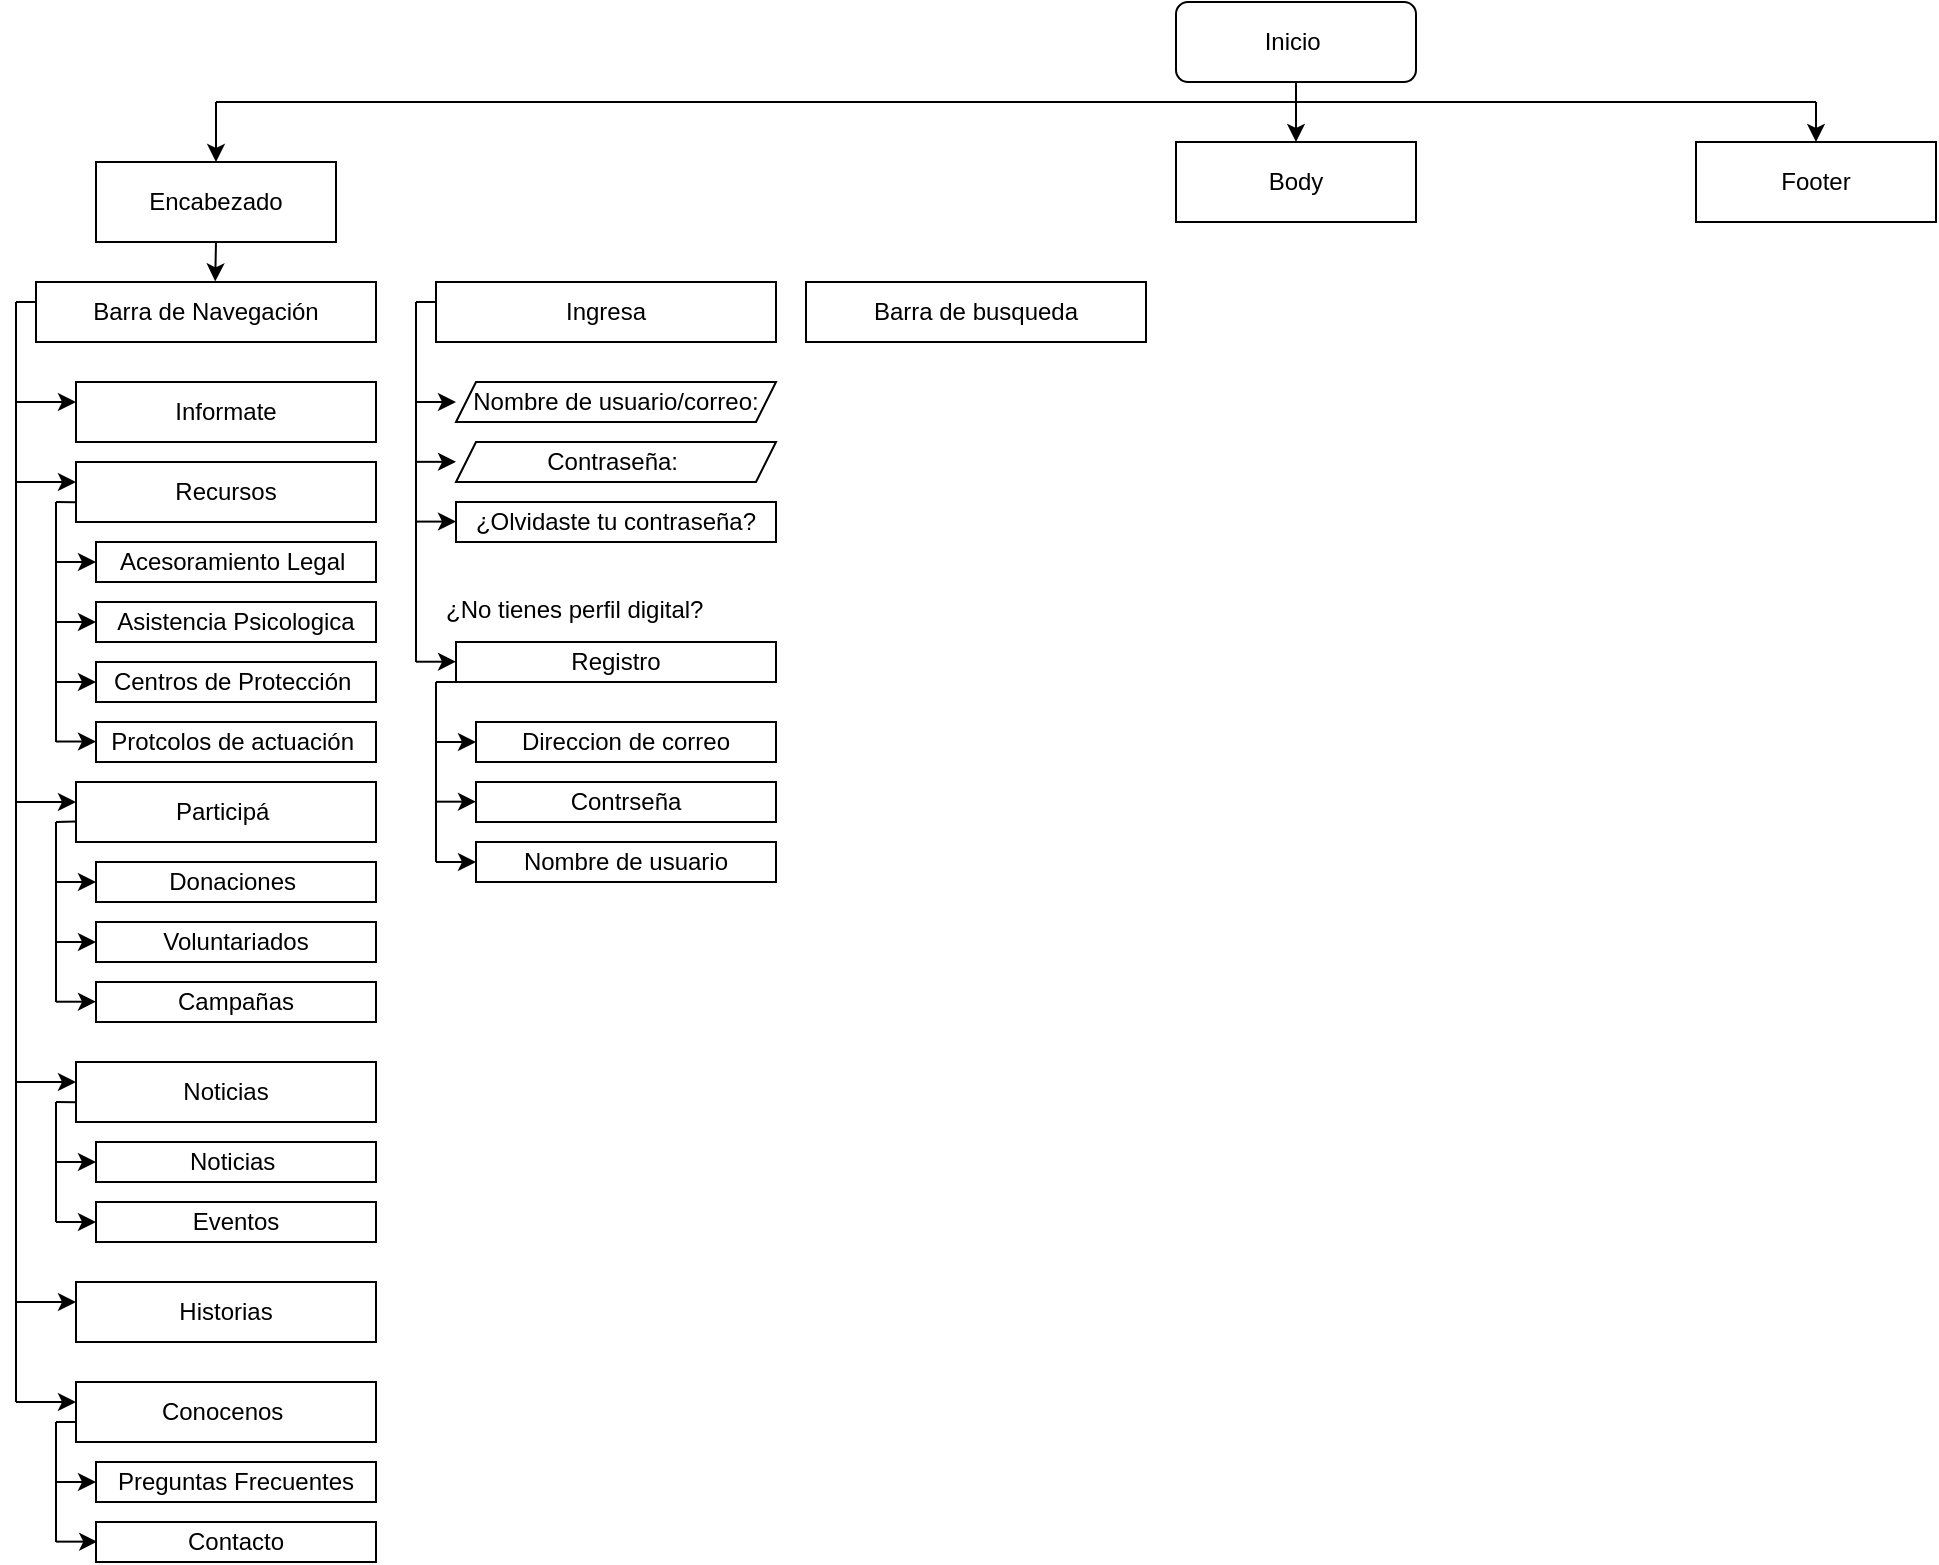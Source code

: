 <mxfile>
    <diagram id="cv5FoXA2a4qS8OeoLavu" name="Page-1">
        <mxGraphModel dx="274" dy="259" grid="1" gridSize="10" guides="1" tooltips="1" connect="1" arrows="1" fold="1" page="1" pageScale="1" pageWidth="1169" pageHeight="827" math="0" shadow="0">
            <root>
                <mxCell id="0"/>
                <mxCell id="1" parent="0"/>
                <mxCell id="2" value="Inicio&amp;nbsp;" style="rounded=1;whiteSpace=wrap;html=1;" parent="1" vertex="1">
                    <mxGeometry x="600" y="10" width="120" height="40" as="geometry"/>
                </mxCell>
                <mxCell id="3" value="Encabezado" style="rounded=0;whiteSpace=wrap;html=1;" parent="1" vertex="1">
                    <mxGeometry x="60" y="90" width="120" height="40" as="geometry"/>
                </mxCell>
                <mxCell id="4" value="Body" style="rounded=0;whiteSpace=wrap;html=1;" parent="1" vertex="1">
                    <mxGeometry x="600" y="80" width="120" height="40" as="geometry"/>
                </mxCell>
                <mxCell id="5" value="Footer" style="rounded=0;whiteSpace=wrap;html=1;" parent="1" vertex="1">
                    <mxGeometry x="860" y="80" width="120" height="40" as="geometry"/>
                </mxCell>
                <mxCell id="6" value="Barra de Navegación" style="rounded=0;whiteSpace=wrap;html=1;" parent="1" vertex="1">
                    <mxGeometry x="30" y="150" width="170" height="30" as="geometry"/>
                </mxCell>
                <mxCell id="7" value="Informate" style="rounded=0;whiteSpace=wrap;html=1;" parent="1" vertex="1">
                    <mxGeometry x="50" y="200" width="150" height="30" as="geometry"/>
                </mxCell>
                <mxCell id="10" value="Participá&amp;nbsp;" style="rounded=0;whiteSpace=wrap;html=1;" parent="1" vertex="1">
                    <mxGeometry x="50" y="400" width="150" height="30" as="geometry"/>
                </mxCell>
                <mxCell id="11" value="Conocenos&amp;nbsp;" style="rounded=0;whiteSpace=wrap;html=1;" parent="1" vertex="1">
                    <mxGeometry x="50" y="700" width="150" height="30" as="geometry"/>
                </mxCell>
                <mxCell id="12" value="Preguntas Frecuentes" style="rounded=0;whiteSpace=wrap;html=1;" parent="1" vertex="1">
                    <mxGeometry x="60" y="740" width="140" height="20" as="geometry"/>
                </mxCell>
                <mxCell id="15" value="Contacto" style="rounded=0;whiteSpace=wrap;html=1;" parent="1" vertex="1">
                    <mxGeometry x="60" y="770" width="140" height="20" as="geometry"/>
                </mxCell>
                <mxCell id="16" value="" style="endArrow=none;html=1;" parent="1" edge="1">
                    <mxGeometry width="50" height="50" relative="1" as="geometry">
                        <mxPoint x="40" y="720" as="sourcePoint"/>
                        <mxPoint x="50" y="720" as="targetPoint"/>
                    </mxGeometry>
                </mxCell>
                <mxCell id="17" value="" style="endArrow=none;html=1;" parent="1" edge="1">
                    <mxGeometry width="50" height="50" relative="1" as="geometry">
                        <mxPoint x="40" y="780" as="sourcePoint"/>
                        <mxPoint x="40" y="720" as="targetPoint"/>
                    </mxGeometry>
                </mxCell>
                <mxCell id="18" value="" style="endArrow=classic;html=1;entryX=0;entryY=0.5;entryDx=0;entryDy=0;" parent="1" target="12" edge="1">
                    <mxGeometry width="50" height="50" relative="1" as="geometry">
                        <mxPoint x="40" y="750" as="sourcePoint"/>
                        <mxPoint x="60" y="760" as="targetPoint"/>
                        <Array as="points">
                            <mxPoint x="60" y="750"/>
                        </Array>
                    </mxGeometry>
                </mxCell>
                <mxCell id="19" value="" style="endArrow=classic;html=1;" parent="1" edge="1">
                    <mxGeometry width="50" height="50" relative="1" as="geometry">
                        <mxPoint x="40" y="779.82" as="sourcePoint"/>
                        <mxPoint x="60" y="780" as="targetPoint"/>
                        <Array as="points">
                            <mxPoint x="60.6" y="779.82"/>
                        </Array>
                    </mxGeometry>
                </mxCell>
                <mxCell id="20" value="Donaciones&amp;nbsp;" style="rounded=0;whiteSpace=wrap;html=1;" parent="1" vertex="1">
                    <mxGeometry x="60" y="440" width="140" height="20" as="geometry"/>
                </mxCell>
                <mxCell id="21" value="Voluntariados" style="rounded=0;whiteSpace=wrap;html=1;" parent="1" vertex="1">
                    <mxGeometry x="60" y="470" width="140" height="20" as="geometry"/>
                </mxCell>
                <mxCell id="22" value="" style="endArrow=none;html=1;" parent="1" edge="1">
                    <mxGeometry width="50" height="50" relative="1" as="geometry">
                        <mxPoint x="40" y="510" as="sourcePoint"/>
                        <mxPoint x="40" y="420" as="targetPoint"/>
                    </mxGeometry>
                </mxCell>
                <mxCell id="24" value="" style="endArrow=none;html=1;entryX=-0.001;entryY=0.659;entryDx=0;entryDy=0;entryPerimeter=0;" parent="1" target="10" edge="1">
                    <mxGeometry width="50" height="50" relative="1" as="geometry">
                        <mxPoint x="40" y="420" as="sourcePoint"/>
                        <mxPoint x="90" y="460" as="targetPoint"/>
                    </mxGeometry>
                </mxCell>
                <mxCell id="25" value="" style="endArrow=classic;html=1;entryX=0;entryY=0.5;entryDx=0;entryDy=0;" parent="1" target="20" edge="1">
                    <mxGeometry width="50" height="50" relative="1" as="geometry">
                        <mxPoint x="40" y="450" as="sourcePoint"/>
                        <mxPoint x="80" y="420" as="targetPoint"/>
                    </mxGeometry>
                </mxCell>
                <mxCell id="26" value="" style="endArrow=classic;html=1;entryX=0;entryY=0.5;entryDx=0;entryDy=0;" parent="1" target="21" edge="1">
                    <mxGeometry width="50" height="50" relative="1" as="geometry">
                        <mxPoint x="40" y="480" as="sourcePoint"/>
                        <mxPoint x="50" y="450" as="targetPoint"/>
                    </mxGeometry>
                </mxCell>
                <mxCell id="27" value="Recursos" style="rounded=0;whiteSpace=wrap;html=1;" parent="1" vertex="1">
                    <mxGeometry x="50" y="240" width="150" height="30" as="geometry"/>
                </mxCell>
                <mxCell id="28" value="Historias" style="rounded=0;whiteSpace=wrap;html=1;" parent="1" vertex="1">
                    <mxGeometry x="50" y="650" width="150" height="30" as="geometry"/>
                </mxCell>
                <mxCell id="29" value="Noticias" style="rounded=0;whiteSpace=wrap;html=1;" parent="1" vertex="1">
                    <mxGeometry x="50" y="540" width="150" height="30" as="geometry"/>
                </mxCell>
                <mxCell id="30" value="Acesoramiento Legal&amp;nbsp;" style="rounded=0;whiteSpace=wrap;html=1;" parent="1" vertex="1">
                    <mxGeometry x="60" y="280" width="140" height="20" as="geometry"/>
                </mxCell>
                <mxCell id="31" value="Asistencia Psicologica" style="rounded=0;whiteSpace=wrap;html=1;" parent="1" vertex="1">
                    <mxGeometry x="60" y="310" width="140" height="20" as="geometry"/>
                </mxCell>
                <mxCell id="32" value="Centros de Protección&amp;nbsp;" style="rounded=0;whiteSpace=wrap;html=1;" parent="1" vertex="1">
                    <mxGeometry x="60" y="340" width="140" height="20" as="geometry"/>
                </mxCell>
                <mxCell id="33" value="" style="endArrow=none;html=1;entryX=-0.001;entryY=0.67;entryDx=0;entryDy=0;entryPerimeter=0;" parent="1" target="27" edge="1">
                    <mxGeometry width="50" height="50" relative="1" as="geometry">
                        <mxPoint x="40" y="260" as="sourcePoint"/>
                        <mxPoint x="50" y="250" as="targetPoint"/>
                    </mxGeometry>
                </mxCell>
                <mxCell id="34" value="" style="endArrow=none;html=1;" parent="1" edge="1">
                    <mxGeometry width="50" height="50" relative="1" as="geometry">
                        <mxPoint x="40" y="380" as="sourcePoint"/>
                        <mxPoint x="40" y="260" as="targetPoint"/>
                    </mxGeometry>
                </mxCell>
                <mxCell id="35" value="" style="endArrow=classic;html=1;entryX=0;entryY=0.5;entryDx=0;entryDy=0;" parent="1" target="30" edge="1">
                    <mxGeometry width="50" height="50" relative="1" as="geometry">
                        <mxPoint x="40" y="290" as="sourcePoint"/>
                        <mxPoint x="100" y="290" as="targetPoint"/>
                    </mxGeometry>
                </mxCell>
                <mxCell id="36" value="" style="endArrow=classic;html=1;" parent="1" target="31" edge="1">
                    <mxGeometry width="50" height="50" relative="1" as="geometry">
                        <mxPoint x="40" y="320" as="sourcePoint"/>
                        <mxPoint x="100" y="290" as="targetPoint"/>
                    </mxGeometry>
                </mxCell>
                <mxCell id="37" value="" style="endArrow=classic;html=1;entryX=0;entryY=0.5;entryDx=0;entryDy=0;" parent="1" target="32" edge="1">
                    <mxGeometry width="50" height="50" relative="1" as="geometry">
                        <mxPoint x="40" y="350" as="sourcePoint"/>
                        <mxPoint x="100" y="290" as="targetPoint"/>
                    </mxGeometry>
                </mxCell>
                <mxCell id="38" value="Campañas" style="rounded=0;whiteSpace=wrap;html=1;" parent="1" vertex="1">
                    <mxGeometry x="60" y="500" width="140" height="20" as="geometry"/>
                </mxCell>
                <mxCell id="39" value="" style="endArrow=classic;html=1;entryX=0;entryY=0.5;entryDx=0;entryDy=0;" parent="1" edge="1">
                    <mxGeometry width="50" height="50" relative="1" as="geometry">
                        <mxPoint x="40.0" y="509.86" as="sourcePoint"/>
                        <mxPoint x="60" y="509.86" as="targetPoint"/>
                    </mxGeometry>
                </mxCell>
                <mxCell id="41" value="Noticias&amp;nbsp;" style="rounded=0;whiteSpace=wrap;html=1;" parent="1" vertex="1">
                    <mxGeometry x="60" y="580" width="140" height="20" as="geometry"/>
                </mxCell>
                <mxCell id="42" value="Eventos" style="rounded=0;whiteSpace=wrap;html=1;" parent="1" vertex="1">
                    <mxGeometry x="60" y="610" width="140" height="20" as="geometry"/>
                </mxCell>
                <mxCell id="43" value="" style="endArrow=none;html=1;entryX=0.002;entryY=0.67;entryDx=0;entryDy=0;entryPerimeter=0;" parent="1" target="29" edge="1">
                    <mxGeometry width="50" height="50" relative="1" as="geometry">
                        <mxPoint x="40" y="560" as="sourcePoint"/>
                        <mxPoint x="180" y="560" as="targetPoint"/>
                    </mxGeometry>
                </mxCell>
                <mxCell id="44" value="" style="endArrow=none;html=1;" parent="1" edge="1">
                    <mxGeometry width="50" height="50" relative="1" as="geometry">
                        <mxPoint x="40" y="620" as="sourcePoint"/>
                        <mxPoint x="40" y="560" as="targetPoint"/>
                    </mxGeometry>
                </mxCell>
                <mxCell id="45" value="" style="endArrow=classic;html=1;entryX=0;entryY=0.5;entryDx=0;entryDy=0;" parent="1" target="41" edge="1">
                    <mxGeometry width="50" height="50" relative="1" as="geometry">
                        <mxPoint x="40" y="590" as="sourcePoint"/>
                        <mxPoint x="80" y="600" as="targetPoint"/>
                    </mxGeometry>
                </mxCell>
                <mxCell id="46" value="" style="endArrow=classic;html=1;entryX=0;entryY=0.5;entryDx=0;entryDy=0;" parent="1" target="42" edge="1">
                    <mxGeometry width="50" height="50" relative="1" as="geometry">
                        <mxPoint x="40" y="620" as="sourcePoint"/>
                        <mxPoint x="90" y="610" as="targetPoint"/>
                    </mxGeometry>
                </mxCell>
                <mxCell id="48" value="" style="endArrow=classic;html=1;entryX=0.527;entryY=-0.01;entryDx=0;entryDy=0;exitX=0.5;exitY=1;exitDx=0;exitDy=0;entryPerimeter=0;" parent="1" source="3" target="6" edge="1">
                    <mxGeometry width="50" height="50" relative="1" as="geometry">
                        <mxPoint x="220" y="160" as="sourcePoint"/>
                        <mxPoint x="270" y="110" as="targetPoint"/>
                    </mxGeometry>
                </mxCell>
                <mxCell id="49" value="" style="endArrow=none;html=1;entryX=-0.001;entryY=0.332;entryDx=0;entryDy=0;entryPerimeter=0;" parent="1" target="6" edge="1">
                    <mxGeometry width="50" height="50" relative="1" as="geometry">
                        <mxPoint x="20" y="160" as="sourcePoint"/>
                        <mxPoint x="380" y="340" as="targetPoint"/>
                    </mxGeometry>
                </mxCell>
                <mxCell id="50" value="" style="endArrow=none;html=1;" parent="1" edge="1">
                    <mxGeometry width="50" height="50" relative="1" as="geometry">
                        <mxPoint x="20" y="710" as="sourcePoint"/>
                        <mxPoint x="20" y="160" as="targetPoint"/>
                    </mxGeometry>
                </mxCell>
                <mxCell id="51" value="" style="endArrow=classic;html=1;" parent="1" edge="1">
                    <mxGeometry width="50" height="50" relative="1" as="geometry">
                        <mxPoint x="20" y="210" as="sourcePoint"/>
                        <mxPoint x="50" y="210" as="targetPoint"/>
                    </mxGeometry>
                </mxCell>
                <mxCell id="52" value="" style="endArrow=classic;html=1;" parent="1" edge="1">
                    <mxGeometry width="50" height="50" relative="1" as="geometry">
                        <mxPoint x="20" y="250" as="sourcePoint"/>
                        <mxPoint x="50" y="250" as="targetPoint"/>
                    </mxGeometry>
                </mxCell>
                <mxCell id="53" value="" style="endArrow=classic;html=1;" parent="1" edge="1">
                    <mxGeometry width="50" height="50" relative="1" as="geometry">
                        <mxPoint x="20" y="410" as="sourcePoint"/>
                        <mxPoint x="50" y="410" as="targetPoint"/>
                    </mxGeometry>
                </mxCell>
                <mxCell id="54" value="" style="endArrow=classic;html=1;" parent="1" edge="1">
                    <mxGeometry width="50" height="50" relative="1" as="geometry">
                        <mxPoint x="20" y="550" as="sourcePoint"/>
                        <mxPoint x="50" y="550" as="targetPoint"/>
                    </mxGeometry>
                </mxCell>
                <mxCell id="55" value="" style="endArrow=classic;html=1;" parent="1" edge="1">
                    <mxGeometry width="50" height="50" relative="1" as="geometry">
                        <mxPoint x="20" y="660" as="sourcePoint"/>
                        <mxPoint x="50" y="660" as="targetPoint"/>
                    </mxGeometry>
                </mxCell>
                <mxCell id="56" value="" style="endArrow=classic;html=1;" parent="1" edge="1">
                    <mxGeometry width="50" height="50" relative="1" as="geometry">
                        <mxPoint x="20" y="710" as="sourcePoint"/>
                        <mxPoint x="50" y="710" as="targetPoint"/>
                    </mxGeometry>
                </mxCell>
                <mxCell id="57" value="Protcolos de actuación&amp;nbsp;" style="rounded=0;whiteSpace=wrap;html=1;" vertex="1" parent="1">
                    <mxGeometry x="60" y="370" width="140" height="20" as="geometry"/>
                </mxCell>
                <mxCell id="58" value="" style="endArrow=classic;html=1;entryX=0;entryY=0.5;entryDx=0;entryDy=0;" edge="1" parent="1">
                    <mxGeometry width="50" height="50" relative="1" as="geometry">
                        <mxPoint x="40" y="379.76" as="sourcePoint"/>
                        <mxPoint x="60" y="379.76" as="targetPoint"/>
                    </mxGeometry>
                </mxCell>
                <mxCell id="59" value="Ingresa" style="rounded=0;whiteSpace=wrap;html=1;" vertex="1" parent="1">
                    <mxGeometry x="230" y="150" width="170" height="30" as="geometry"/>
                </mxCell>
                <mxCell id="60" value="Barra de busqueda" style="rounded=0;whiteSpace=wrap;html=1;" vertex="1" parent="1">
                    <mxGeometry x="415" y="150" width="170" height="30" as="geometry"/>
                </mxCell>
                <mxCell id="62" value="Nombre de usuario/correo:" style="shape=parallelogram;perimeter=parallelogramPerimeter;whiteSpace=wrap;html=1;fixedSize=1;size=10;" vertex="1" parent="1">
                    <mxGeometry x="240" y="200" width="160" height="20" as="geometry"/>
                </mxCell>
                <mxCell id="63" value="Contraseña:&amp;nbsp;" style="shape=parallelogram;perimeter=parallelogramPerimeter;whiteSpace=wrap;html=1;fixedSize=1;size=10;" vertex="1" parent="1">
                    <mxGeometry x="240" y="230" width="160" height="20" as="geometry"/>
                </mxCell>
                <mxCell id="66" value="¿Olvidaste tu contraseña?" style="rounded=0;whiteSpace=wrap;html=1;" vertex="1" parent="1">
                    <mxGeometry x="240" y="260" width="160" height="20" as="geometry"/>
                </mxCell>
                <mxCell id="67" value="&lt;h1&gt;&lt;span style=&quot;background-color: initial; font-size: 12px; font-weight: normal;&quot;&gt;¿No tienes perfil digital?&lt;/span&gt;&lt;br&gt;&lt;/h1&gt;" style="text;html=1;strokeColor=none;fillColor=none;spacing=5;spacingTop=-20;whiteSpace=wrap;overflow=hidden;rounded=0;" vertex="1" parent="1">
                    <mxGeometry x="230" y="290" width="155" height="40" as="geometry"/>
                </mxCell>
                <mxCell id="68" value="Registro" style="rounded=0;whiteSpace=wrap;html=1;" vertex="1" parent="1">
                    <mxGeometry x="240" y="330" width="160" height="20" as="geometry"/>
                </mxCell>
                <mxCell id="70" value="" style="endArrow=none;html=1;" edge="1" parent="1">
                    <mxGeometry width="50" height="50" relative="1" as="geometry">
                        <mxPoint x="220" y="340" as="sourcePoint"/>
                        <mxPoint x="220" y="160" as="targetPoint"/>
                    </mxGeometry>
                </mxCell>
                <mxCell id="71" value="" style="endArrow=none;html=1;" edge="1" parent="1">
                    <mxGeometry width="50" height="50" relative="1" as="geometry">
                        <mxPoint x="220" y="160" as="sourcePoint"/>
                        <mxPoint x="230" y="160" as="targetPoint"/>
                    </mxGeometry>
                </mxCell>
                <mxCell id="72" value="" style="endArrow=classic;html=1;" edge="1" parent="1">
                    <mxGeometry width="50" height="50" relative="1" as="geometry">
                        <mxPoint x="220" y="210" as="sourcePoint"/>
                        <mxPoint x="240" y="210" as="targetPoint"/>
                    </mxGeometry>
                </mxCell>
                <mxCell id="73" value="" style="endArrow=classic;html=1;" edge="1" parent="1">
                    <mxGeometry width="50" height="50" relative="1" as="geometry">
                        <mxPoint x="220" y="239.92" as="sourcePoint"/>
                        <mxPoint x="240" y="239.92" as="targetPoint"/>
                    </mxGeometry>
                </mxCell>
                <mxCell id="74" value="" style="endArrow=classic;html=1;" edge="1" parent="1">
                    <mxGeometry width="50" height="50" relative="1" as="geometry">
                        <mxPoint x="220" y="269.8" as="sourcePoint"/>
                        <mxPoint x="240" y="269.8" as="targetPoint"/>
                    </mxGeometry>
                </mxCell>
                <mxCell id="75" value="" style="endArrow=classic;html=1;" edge="1" parent="1">
                    <mxGeometry width="50" height="50" relative="1" as="geometry">
                        <mxPoint x="220" y="339.86" as="sourcePoint"/>
                        <mxPoint x="240" y="339.86" as="targetPoint"/>
                    </mxGeometry>
                </mxCell>
                <mxCell id="76" value="Direccion de correo" style="rounded=0;whiteSpace=wrap;html=1;" vertex="1" parent="1">
                    <mxGeometry x="250" y="370" width="150" height="20" as="geometry"/>
                </mxCell>
                <mxCell id="77" value="Contrseña" style="rounded=0;whiteSpace=wrap;html=1;" vertex="1" parent="1">
                    <mxGeometry x="250" y="400" width="150" height="20" as="geometry"/>
                </mxCell>
                <mxCell id="78" value="Nombre de usuario" style="rounded=0;whiteSpace=wrap;html=1;" vertex="1" parent="1">
                    <mxGeometry x="250" y="430" width="150" height="20" as="geometry"/>
                </mxCell>
                <mxCell id="80" value="" style="endArrow=none;html=1;entryX=0;entryY=1;entryDx=0;entryDy=0;" edge="1" parent="1" target="68">
                    <mxGeometry width="50" height="50" relative="1" as="geometry">
                        <mxPoint x="230" y="350" as="sourcePoint"/>
                        <mxPoint x="310" y="380" as="targetPoint"/>
                    </mxGeometry>
                </mxCell>
                <mxCell id="81" value="" style="endArrow=none;html=1;" edge="1" parent="1">
                    <mxGeometry width="50" height="50" relative="1" as="geometry">
                        <mxPoint x="230" y="440" as="sourcePoint"/>
                        <mxPoint x="230" y="350" as="targetPoint"/>
                    </mxGeometry>
                </mxCell>
                <mxCell id="82" value="" style="endArrow=classic;html=1;entryX=0;entryY=0.5;entryDx=0;entryDy=0;" edge="1" parent="1" target="76">
                    <mxGeometry width="50" height="50" relative="1" as="geometry">
                        <mxPoint x="230" y="380" as="sourcePoint"/>
                        <mxPoint x="260" y="380" as="targetPoint"/>
                    </mxGeometry>
                </mxCell>
                <mxCell id="83" value="" style="endArrow=classic;html=1;entryX=0;entryY=0.5;entryDx=0;entryDy=0;" edge="1" parent="1">
                    <mxGeometry width="50" height="50" relative="1" as="geometry">
                        <mxPoint x="230" y="409.84" as="sourcePoint"/>
                        <mxPoint x="250" y="409.84" as="targetPoint"/>
                    </mxGeometry>
                </mxCell>
                <mxCell id="84" value="" style="endArrow=classic;html=1;entryX=0;entryY=0.5;entryDx=0;entryDy=0;" edge="1" parent="1">
                    <mxGeometry width="50" height="50" relative="1" as="geometry">
                        <mxPoint x="230" y="440" as="sourcePoint"/>
                        <mxPoint x="250" y="440" as="targetPoint"/>
                    </mxGeometry>
                </mxCell>
                <mxCell id="85" value="" style="endArrow=none;html=1;" edge="1" parent="1">
                    <mxGeometry width="50" height="50" relative="1" as="geometry">
                        <mxPoint x="120" y="60" as="sourcePoint"/>
                        <mxPoint x="920" y="60" as="targetPoint"/>
                    </mxGeometry>
                </mxCell>
                <mxCell id="86" value="" style="endArrow=classic;html=1;exitX=0.5;exitY=1;exitDx=0;exitDy=0;entryX=0.5;entryY=0;entryDx=0;entryDy=0;" edge="1" parent="1" source="2" target="4">
                    <mxGeometry width="50" height="50" relative="1" as="geometry">
                        <mxPoint x="640" y="100" as="sourcePoint"/>
                        <mxPoint x="690" y="50" as="targetPoint"/>
                    </mxGeometry>
                </mxCell>
                <mxCell id="87" value="" style="endArrow=classic;html=1;entryX=0.5;entryY=0;entryDx=0;entryDy=0;" edge="1" parent="1" target="3">
                    <mxGeometry width="50" height="50" relative="1" as="geometry">
                        <mxPoint x="120" y="60" as="sourcePoint"/>
                        <mxPoint x="120" y="80" as="targetPoint"/>
                    </mxGeometry>
                </mxCell>
                <mxCell id="88" value="" style="endArrow=classic;html=1;" edge="1" parent="1" target="5">
                    <mxGeometry width="50" height="50" relative="1" as="geometry">
                        <mxPoint x="920" y="60" as="sourcePoint"/>
                        <mxPoint x="960" y="120" as="targetPoint"/>
                    </mxGeometry>
                </mxCell>
            </root>
        </mxGraphModel>
    </diagram>
</mxfile>